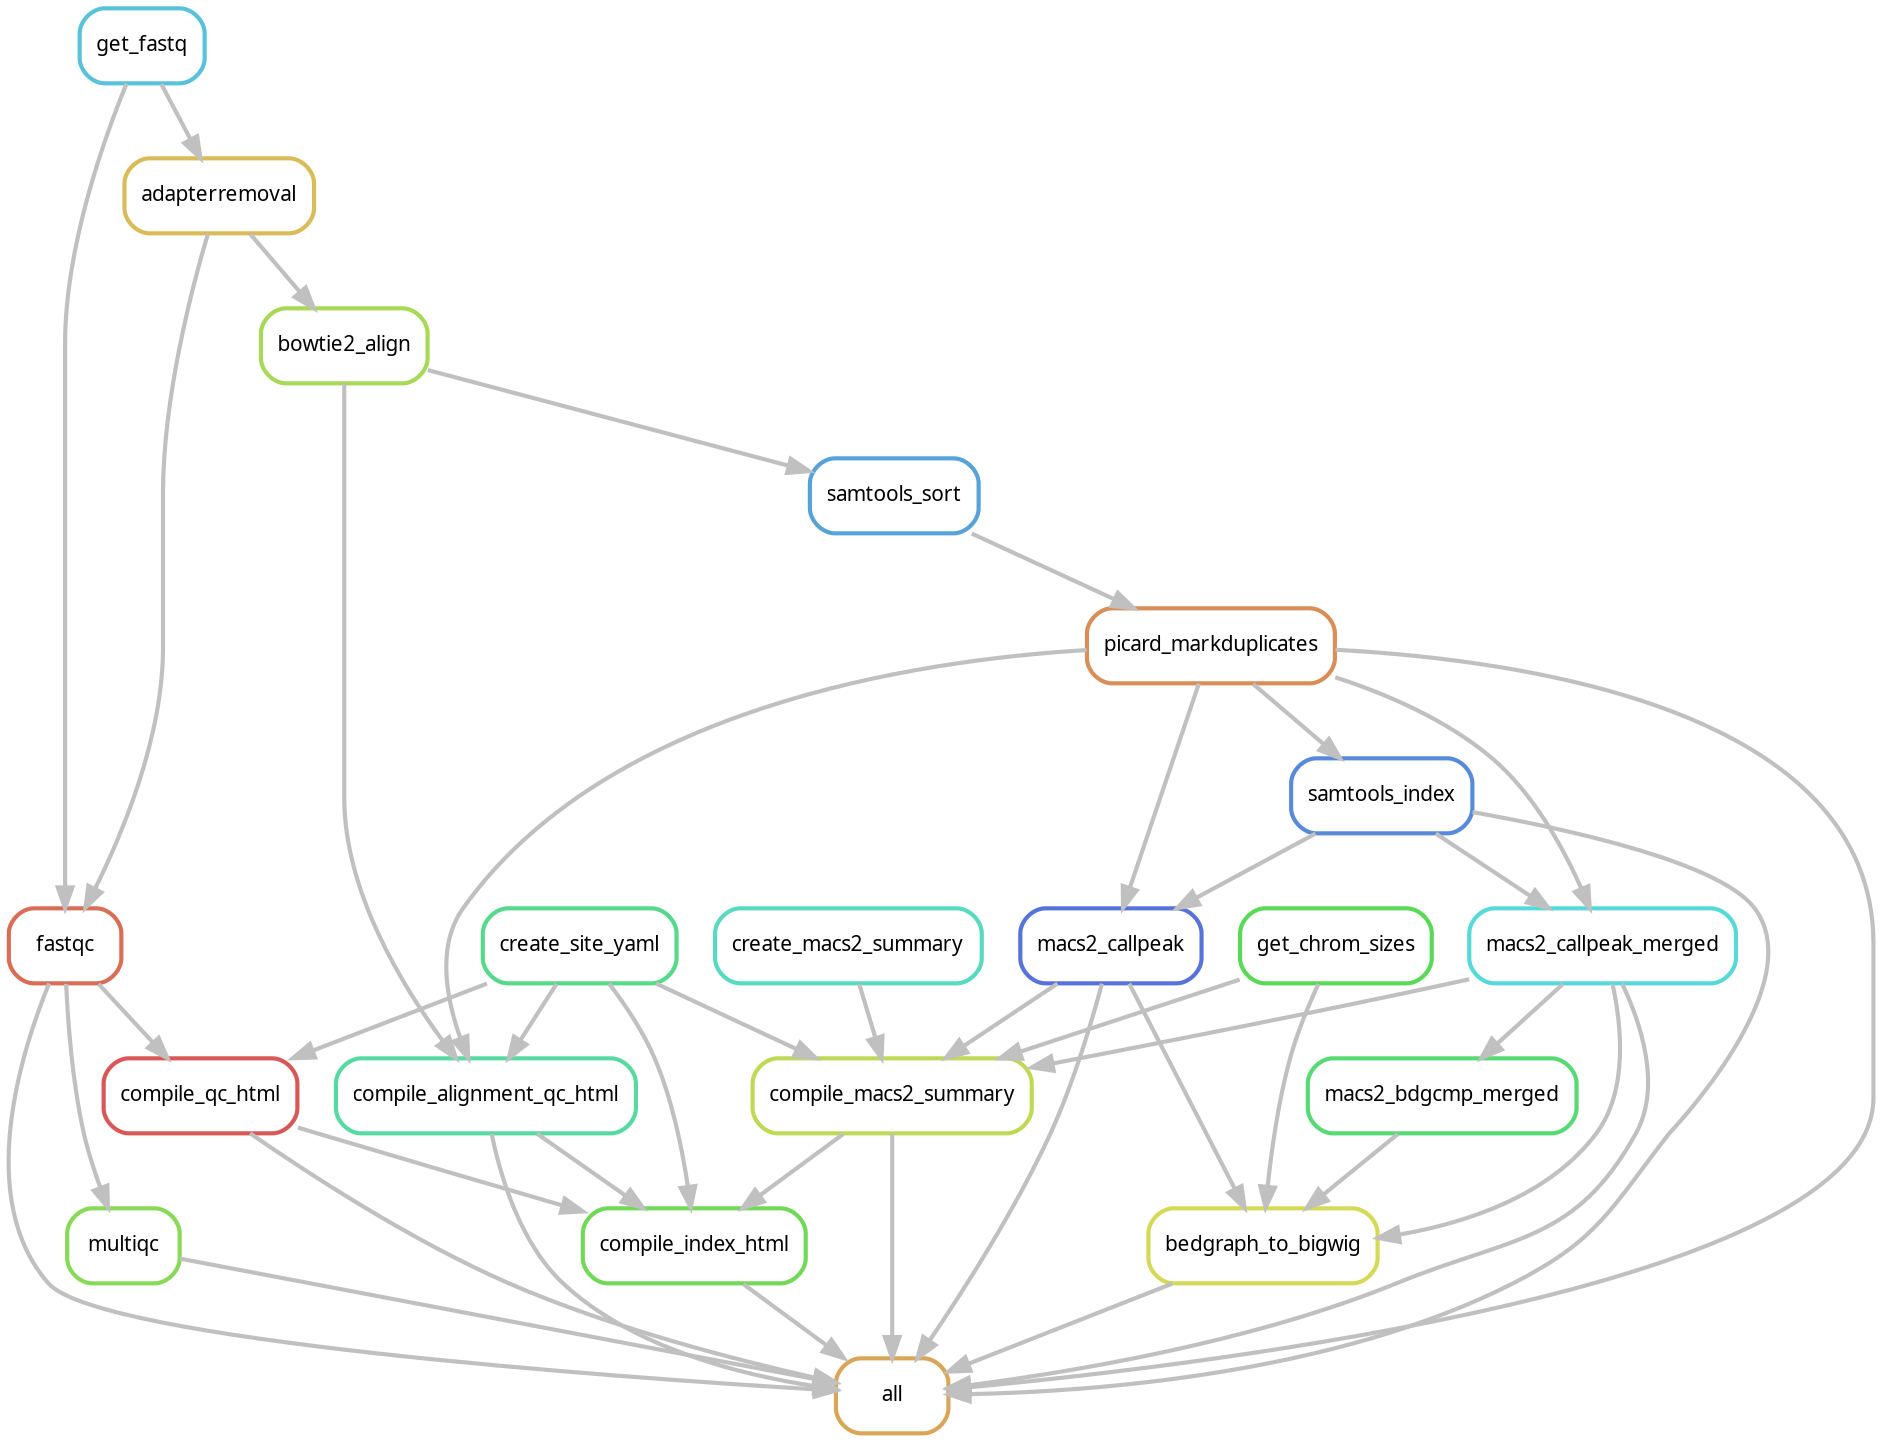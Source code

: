 digraph snakemake_dag {
    graph[bgcolor=white, margin=0];
    node[shape=box, style=rounded, fontname=sans,                 fontsize=10, penwidth=2];
    edge[penwidth=2, color=grey];
	0[label = "all", color = "0.10 0.6 0.85", style="rounded"];
	1[label = "fastqc", color = "0.03 0.6 0.85", style="rounded"];
	2[label = "get_fastq", color = "0.53 0.6 0.85", style="rounded"];
	3[label = "adapterremoval", color = "0.13 0.6 0.85", style="rounded"];
	4[label = "multiqc", color = "0.27 0.6 0.85", style="rounded"];
	5[label = "picard_markduplicates", color = "0.07 0.6 0.85", style="rounded"];
	6[label = "samtools_sort", color = "0.57 0.6 0.85", style="rounded"];
	7[label = "bowtie2_align", color = "0.23 0.6 0.85", style="rounded"];
	8[label = "samtools_index", color = "0.60 0.6 0.85", style="rounded"];
	9[label = "macs2_callpeak", color = "0.63 0.6 0.85", style="rounded"];
	10[label = "macs2_callpeak_merged", color = "0.50 0.6 0.85", style="rounded"];
	11[label = "bedgraph_to_bigwig", color = "0.17 0.6 0.85", style="rounded"];
	12[label = "get_chrom_sizes", color = "0.33 0.6 0.85", style="rounded"];
	13[label = "macs2_bdgcmp_merged", color = "0.37 0.6 0.85", style="rounded"];
	14[label = "compile_index_html", color = "0.30 0.6 0.85", style="rounded"];
	15[label = "compile_macs2_summary", color = "0.20 0.6 0.85", style="rounded"];
	16[label = "create_macs2_summary", color = "0.47 0.6 0.85", style="rounded"];
	17[label = "create_site_yaml", color = "0.40 0.6 0.85", style="rounded"];
	18[label = "compile_qc_html", color = "0.00 0.6 0.85", style="rounded"];
	19[label = "compile_alignment_qc_html", color = "0.43 0.6 0.85", style="rounded"];
	1 -> 0
	5 -> 0
	11 -> 0
	18 -> 0
	10 -> 0
	15 -> 0
	8 -> 0
	19 -> 0
	4 -> 0
	9 -> 0
	14 -> 0
	3 -> 1
	2 -> 1
	2 -> 3
	1 -> 4
	6 -> 5
	7 -> 6
	3 -> 7
	5 -> 8
	5 -> 9
	8 -> 9
	5 -> 10
	8 -> 10
	10 -> 11
	9 -> 11
	12 -> 11
	13 -> 11
	10 -> 13
	17 -> 14
	15 -> 14
	18 -> 14
	19 -> 14
	12 -> 15
	17 -> 15
	9 -> 15
	16 -> 15
	10 -> 15
	1 -> 18
	17 -> 18
	5 -> 19
	17 -> 19
	7 -> 19
}            
